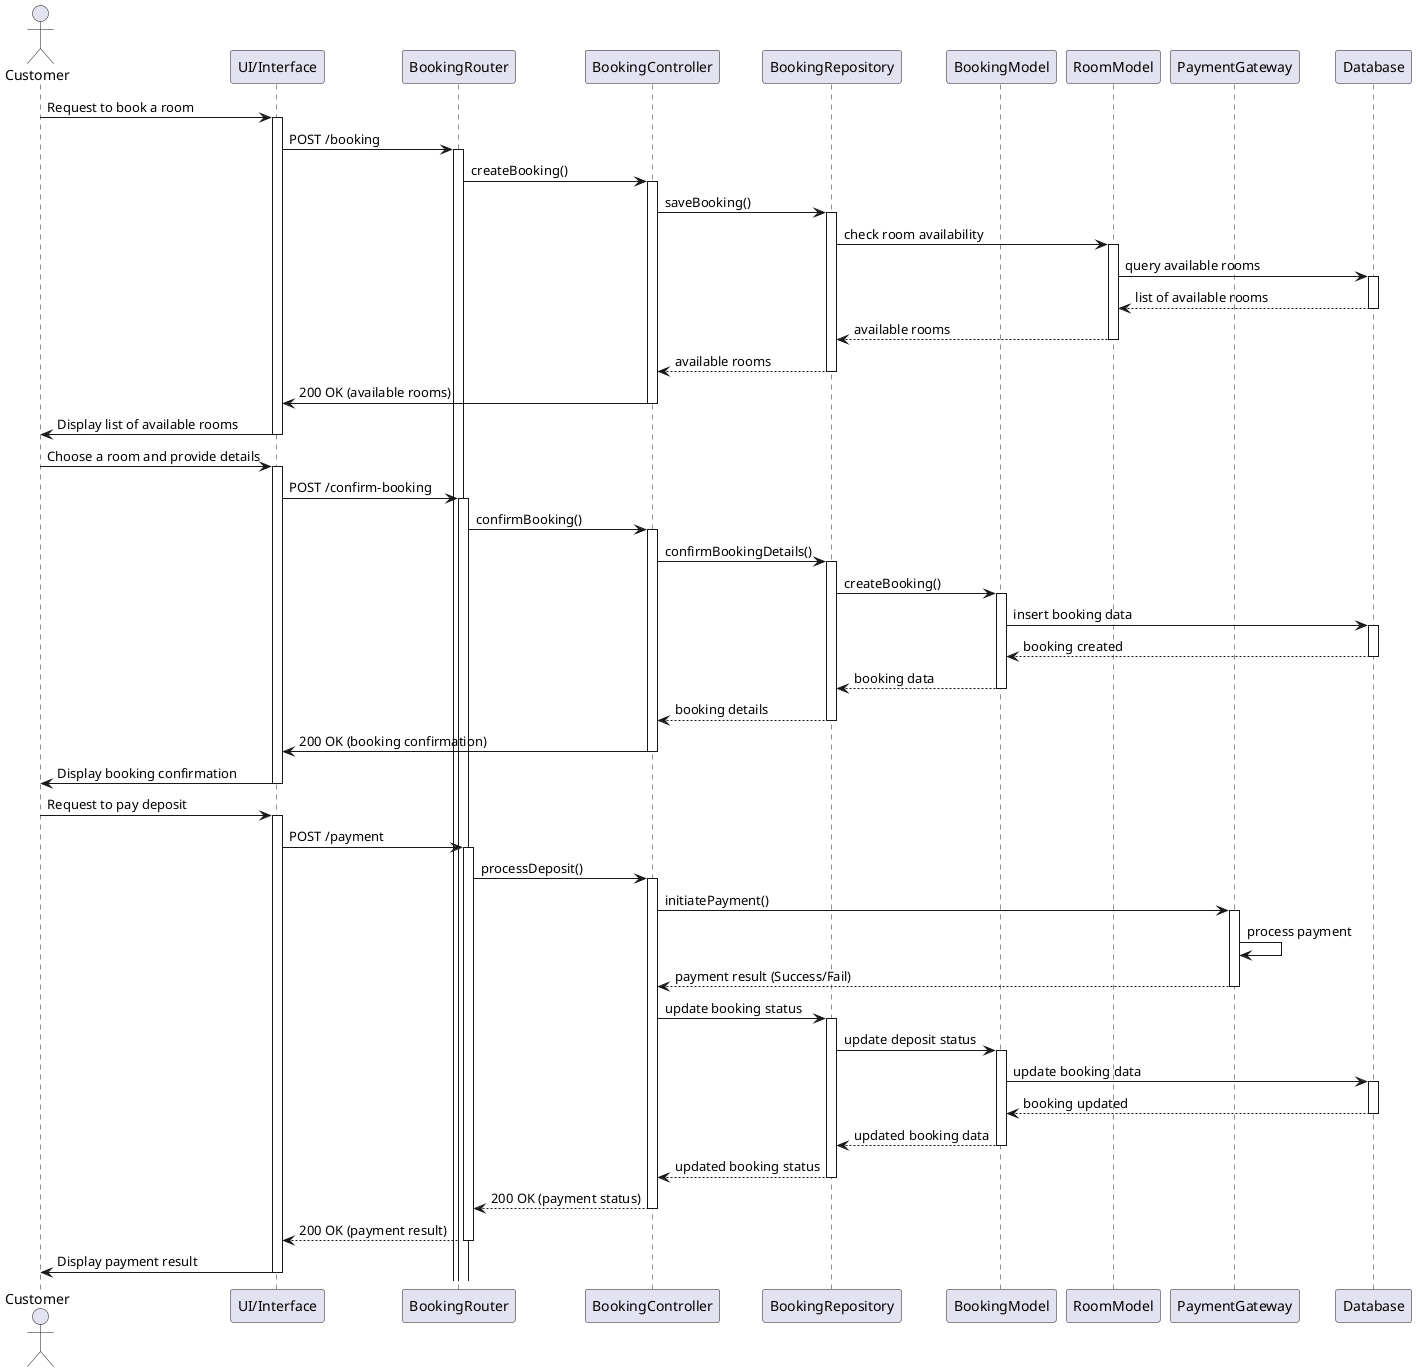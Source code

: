 @startuml
actor Customer
participant "UI/Interface" as UI
participant "BookingRouter" as Router
participant "BookingController" as Controller
participant "BookingRepository" as Repository
participant "BookingModel" as BookingModel
participant "RoomModel" as RoomModel
participant "PaymentGateway" as PaymentGateway
participant "Database" as DB

Customer -> UI: Request to book a room
activate UI
UI -> Router: POST /booking
activate Router
Router -> Controller: createBooking()
activate Controller
Controller -> Repository: saveBooking()
activate Repository

Repository -> RoomModel: check room availability
activate RoomModel
RoomModel -> DB: query available rooms
activate DB
DB --> RoomModel: list of available rooms
deactivate DB
RoomModel --> Repository: available rooms
deactivate RoomModel
Repository --> Controller: available rooms
deactivate Repository

Controller -> UI: 200 OK (available rooms)
deactivate Controller
UI -> Customer: Display list of available rooms
deactivate UI

Customer -> UI: Choose a room and provide details
activate UI
UI -> Router: POST /confirm-booking
activate Router
Router -> Controller: confirmBooking()
activate Controller
Controller -> Repository: confirmBookingDetails()
activate Repository

Repository -> BookingModel: createBooking()
activate BookingModel
BookingModel -> DB: insert booking data
activate DB
DB --> BookingModel: booking created
deactivate DB
BookingModel --> Repository: booking data
deactivate BookingModel
Repository --> Controller: booking details
deactivate Repository

Controller -> UI: 200 OK (booking confirmation)
deactivate Controller
UI -> Customer: Display booking confirmation
deactivate UI

Customer -> UI: Request to pay deposit
activate UI
UI -> Router: POST /payment
activate Router
Router -> Controller: processDeposit()
activate Controller
Controller -> PaymentGateway: initiatePayment()
activate PaymentGateway

PaymentGateway -> PaymentGateway: process payment
PaymentGateway --> Controller: payment result (Success/Fail)
deactivate PaymentGateway
Controller -> Repository: update booking status
activate Repository

Repository -> BookingModel: update deposit status
activate BookingModel
BookingModel -> DB: update booking data
activate DB
DB --> BookingModel: booking updated
deactivate DB
BookingModel --> Repository: updated booking data
deactivate BookingModel
Repository --> Controller: updated booking status
deactivate Repository

Controller --> Router: 200 OK (payment status)
deactivate Controller
Router --> UI: 200 OK (payment result)
deactivate Router
UI -> Customer: Display payment result
deactivate UI
@enduml
